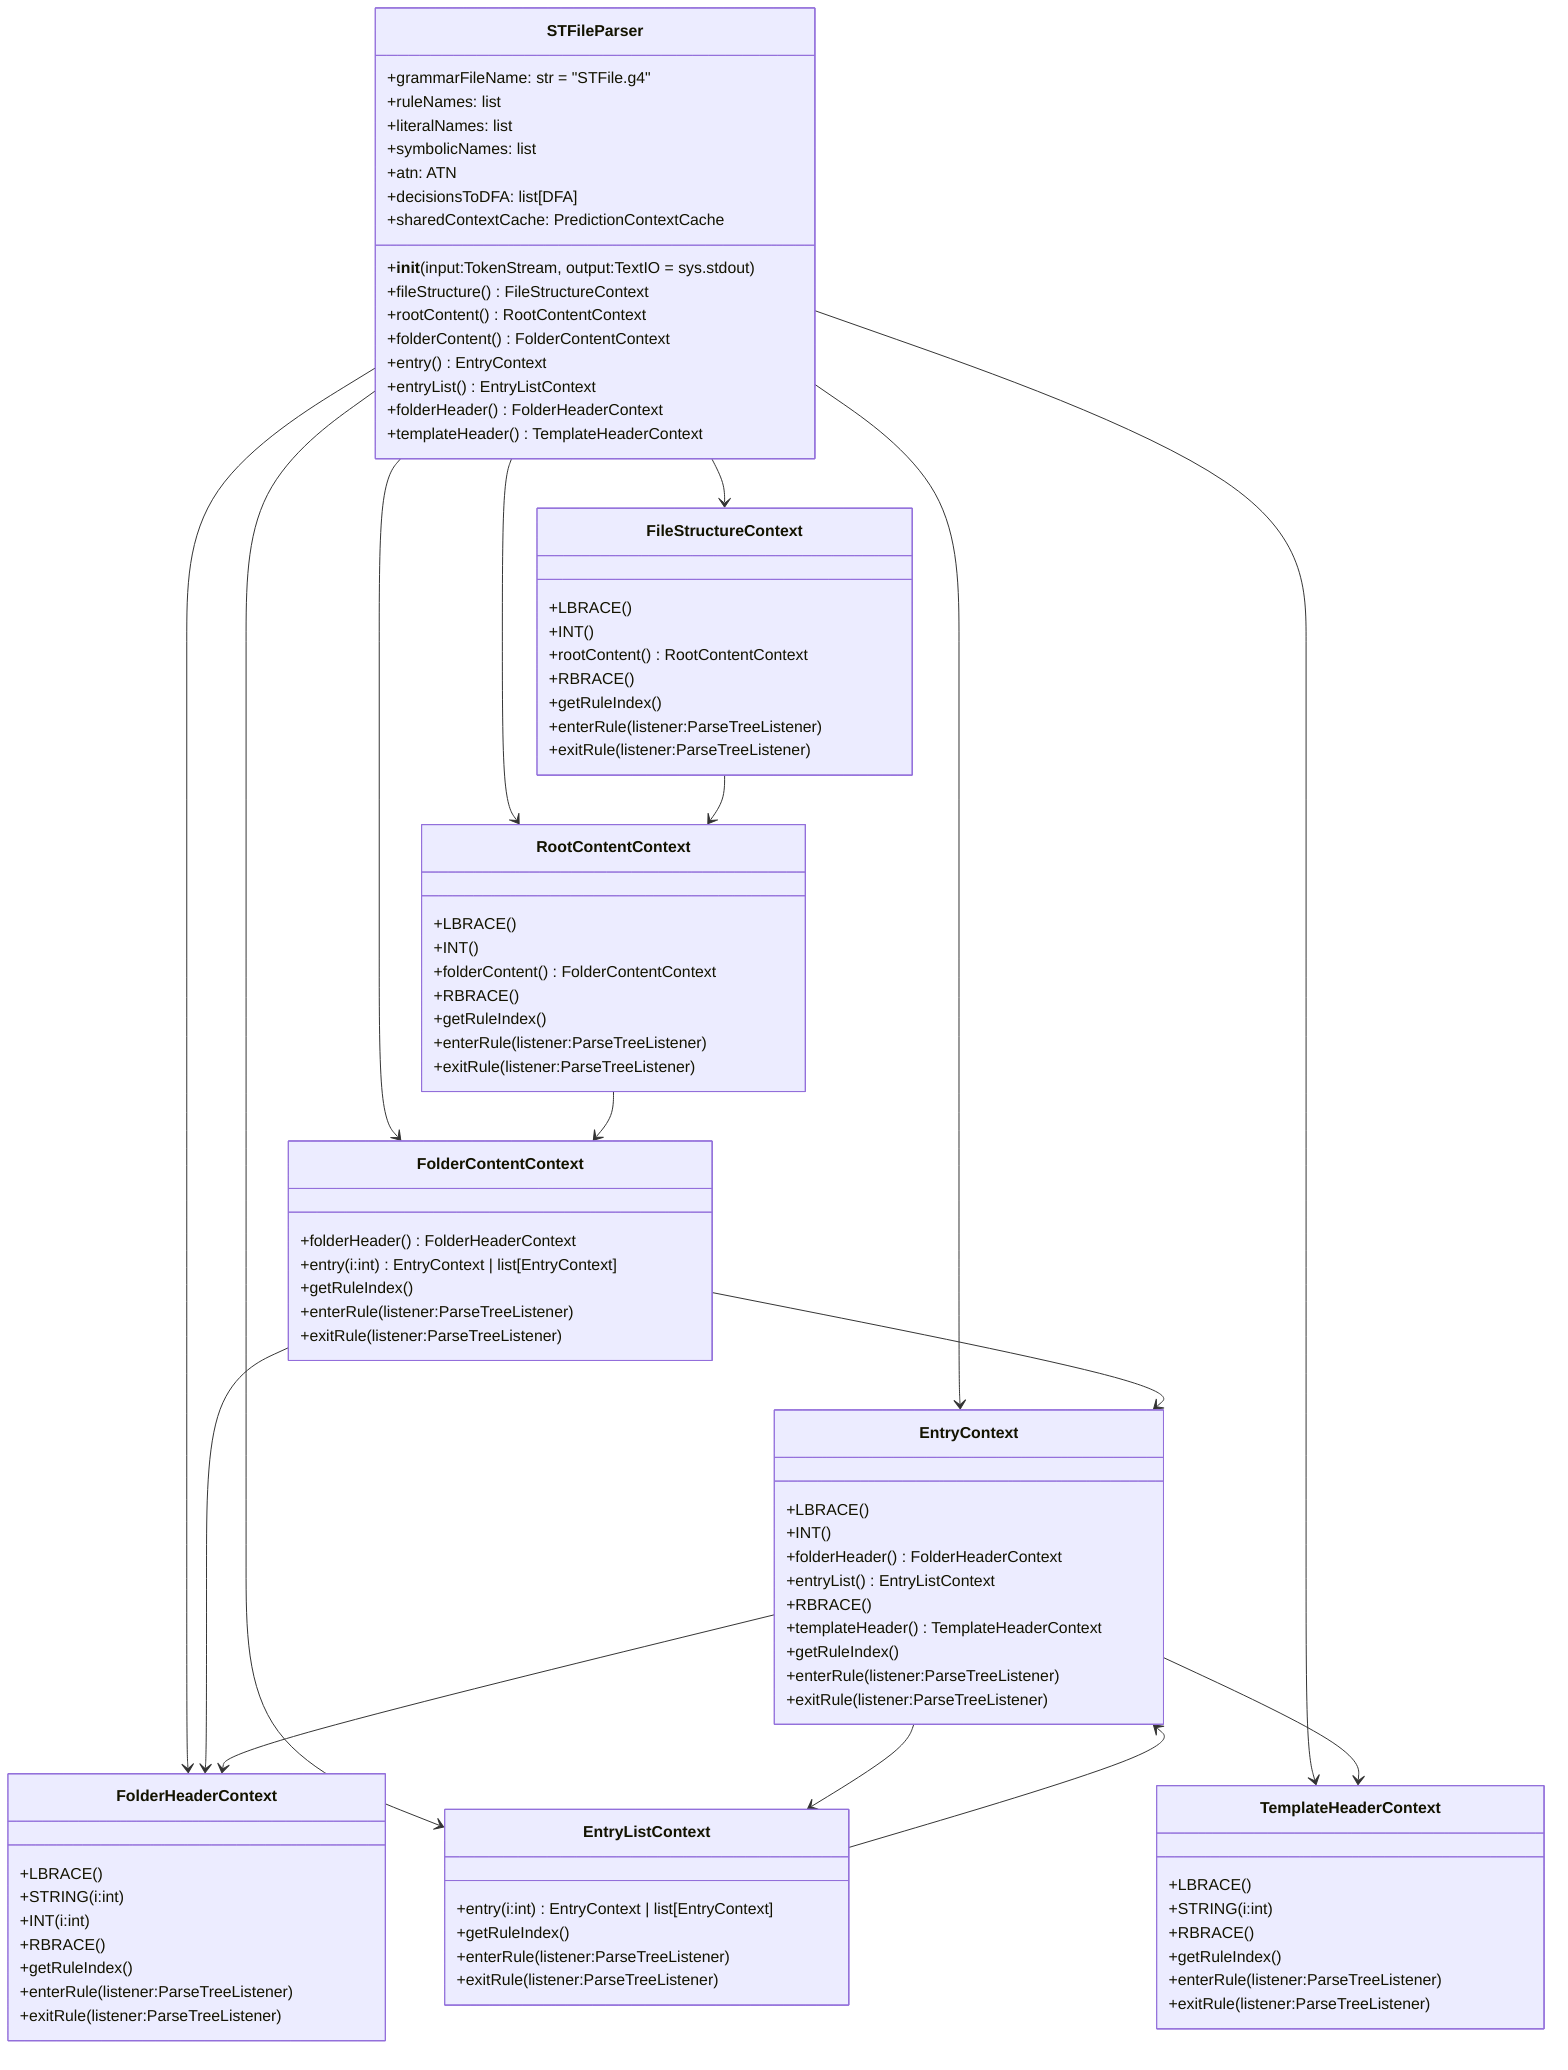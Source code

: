 classDiagram
    class STFileParser {
        +grammarFileName: str = "STFile.g4"
        +ruleNames: list
        +literalNames: list
        +symbolicNames: list
        +atn: ATN
        +decisionsToDFA: list[DFA]
        +sharedContextCache: PredictionContextCache
        +__init__(input:TokenStream, output:TextIO = sys.stdout)
        +fileStructure() FileStructureContext
        +rootContent() RootContentContext
        +folderContent() FolderContentContext
        +entry() EntryContext
        +entryList() EntryListContext
        +folderHeader() FolderHeaderContext
        +templateHeader() TemplateHeaderContext
    }

    class FileStructureContext {
        +LBRACE()
        +INT()
        +rootContent() RootContentContext
        +RBRACE()
        +getRuleIndex()
        +enterRule(listener:ParseTreeListener)
        +exitRule(listener:ParseTreeListener)
    }

    class RootContentContext {
        +LBRACE()
        +INT()
        +folderContent() FolderContentContext
        +RBRACE()
        +getRuleIndex()
        +enterRule(listener:ParseTreeListener)
        +exitRule(listener:ParseTreeListener)
    }

    class FolderContentContext {
        +folderHeader() FolderHeaderContext
        +entry(i:int) EntryContext | list[EntryContext]
        +getRuleIndex()
        +enterRule(listener:ParseTreeListener)
        +exitRule(listener:ParseTreeListener)
    }

    class EntryContext {
        +LBRACE()
        +INT()
        +folderHeader() FolderHeaderContext
        +entryList() EntryListContext
        +RBRACE()
        +templateHeader() TemplateHeaderContext
        +getRuleIndex()
        +enterRule(listener:ParseTreeListener)
        +exitRule(listener:ParseTreeListener)
    }

    class EntryListContext {
        +entry(i:int) EntryContext | list[EntryContext]
        +getRuleIndex()
        +enterRule(listener:ParseTreeListener)
        +exitRule(listener:ParseTreeListener)
    }

    class FolderHeaderContext {
        +LBRACE()
        +STRING(i:int)
        +INT(i:int)
        +RBRACE()
        +getRuleIndex()
        +enterRule(listener:ParseTreeListener)
        +exitRule(listener:ParseTreeListener)
    }

    class TemplateHeaderContext {
        +LBRACE()
        +STRING(i:int)
        +RBRACE()
        +getRuleIndex()
        +enterRule(listener:ParseTreeListener)
        +exitRule(listener:ParseTreeListener)
    }

    STFileParser --> FileStructureContext
    STFileParser --> RootContentContext
    STFileParser --> FolderContentContext
    STFileParser --> EntryContext
    STFileParser --> EntryListContext
    STFileParser --> FolderHeaderContext
    STFileParser --> TemplateHeaderContext

    FileStructureContext --> RootContentContext
    RootContentContext --> FolderContentContext
    FolderContentContext --> FolderHeaderContext
    FolderContentContext --> EntryContext
    EntryContext --> FolderHeaderContext
    EntryContext --> EntryListContext
    EntryContext --> TemplateHeaderContext
    EntryListContext --> EntryContext